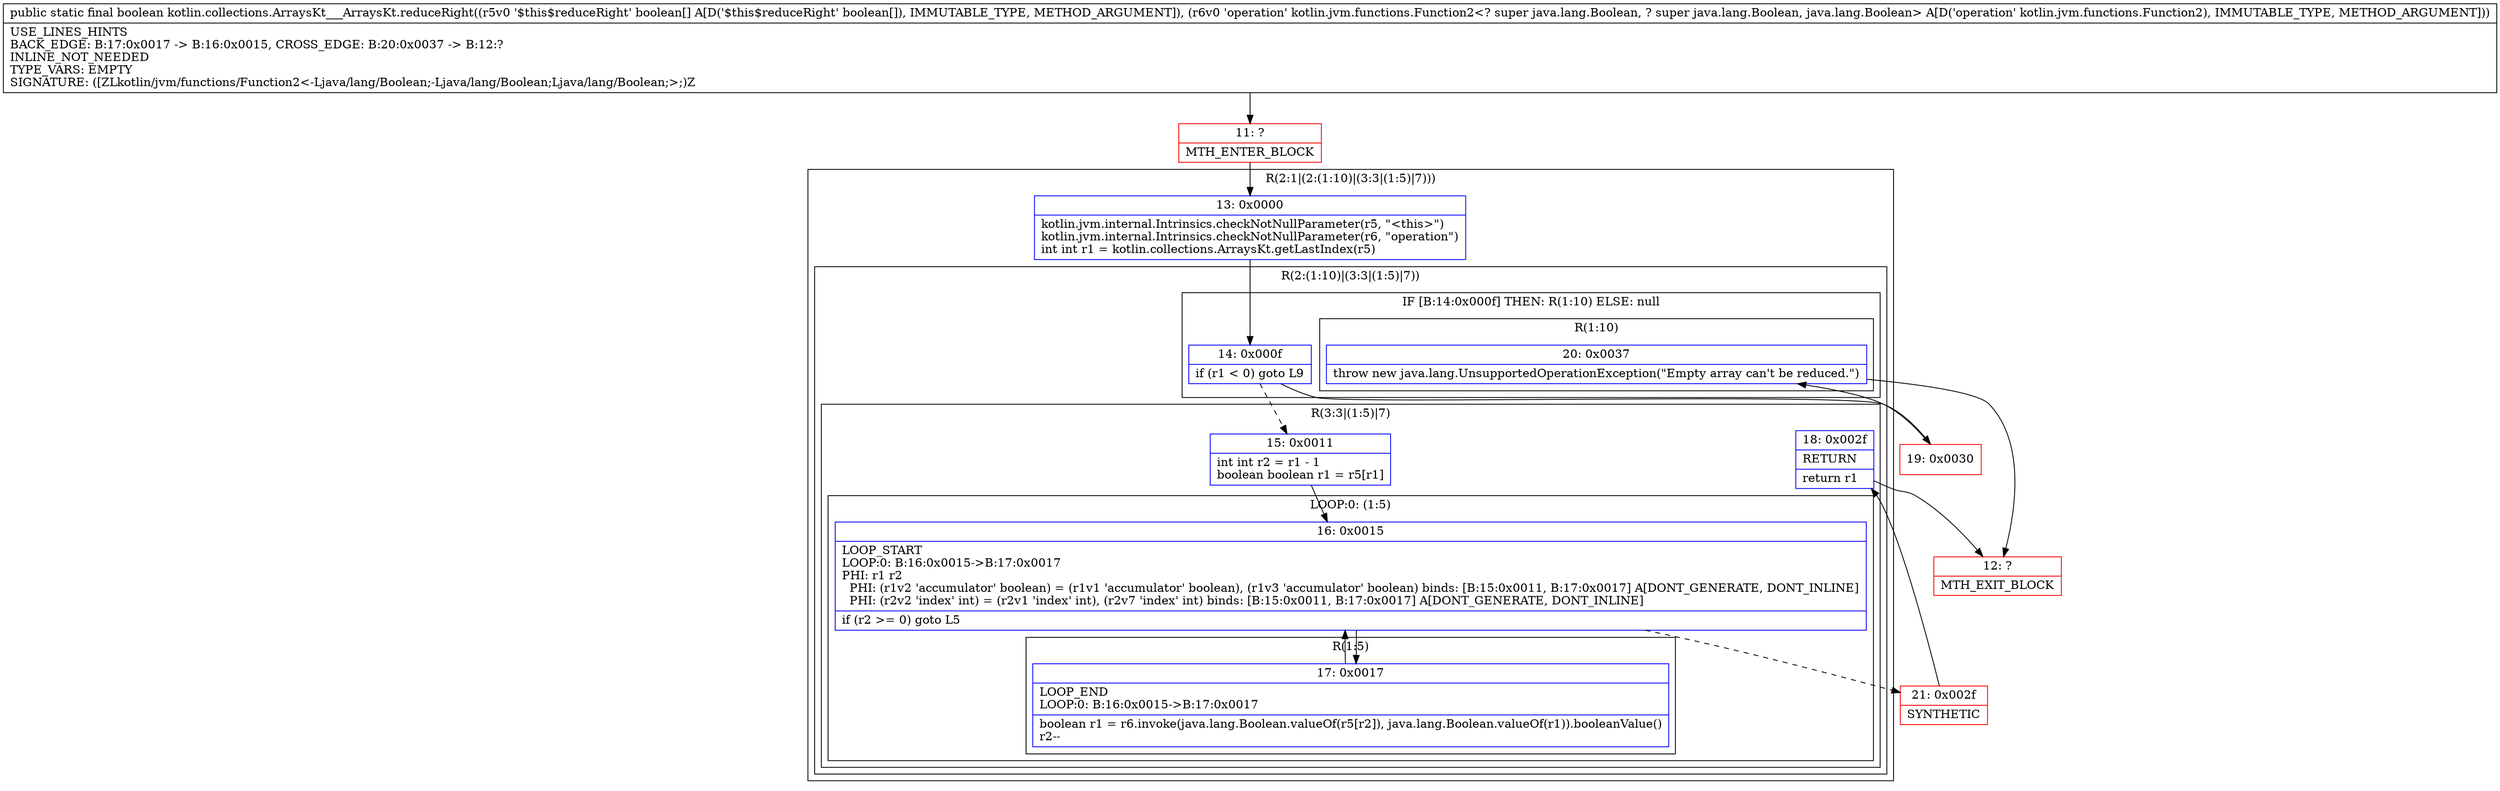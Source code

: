 digraph "CFG forkotlin.collections.ArraysKt___ArraysKt.reduceRight([ZLkotlin\/jvm\/functions\/Function2;)Z" {
subgraph cluster_Region_726554934 {
label = "R(2:1|(2:(1:10)|(3:3|(1:5)|7)))";
node [shape=record,color=blue];
Node_13 [shape=record,label="{13\:\ 0x0000|kotlin.jvm.internal.Intrinsics.checkNotNullParameter(r5, \"\<this\>\")\lkotlin.jvm.internal.Intrinsics.checkNotNullParameter(r6, \"operation\")\lint int r1 = kotlin.collections.ArraysKt.getLastIndex(r5)\l}"];
subgraph cluster_Region_811713136 {
label = "R(2:(1:10)|(3:3|(1:5)|7))";
node [shape=record,color=blue];
subgraph cluster_IfRegion_1564916975 {
label = "IF [B:14:0x000f] THEN: R(1:10) ELSE: null";
node [shape=record,color=blue];
Node_14 [shape=record,label="{14\:\ 0x000f|if (r1 \< 0) goto L9\l}"];
subgraph cluster_Region_2143553298 {
label = "R(1:10)";
node [shape=record,color=blue];
Node_20 [shape=record,label="{20\:\ 0x0037|throw new java.lang.UnsupportedOperationException(\"Empty array can't be reduced.\")\l}"];
}
}
subgraph cluster_Region_221760114 {
label = "R(3:3|(1:5)|7)";
node [shape=record,color=blue];
Node_15 [shape=record,label="{15\:\ 0x0011|int int r2 = r1 \- 1\lboolean boolean r1 = r5[r1]\l}"];
subgraph cluster_LoopRegion_2071180637 {
label = "LOOP:0: (1:5)";
node [shape=record,color=blue];
Node_16 [shape=record,label="{16\:\ 0x0015|LOOP_START\lLOOP:0: B:16:0x0015\-\>B:17:0x0017\lPHI: r1 r2 \l  PHI: (r1v2 'accumulator' boolean) = (r1v1 'accumulator' boolean), (r1v3 'accumulator' boolean) binds: [B:15:0x0011, B:17:0x0017] A[DONT_GENERATE, DONT_INLINE]\l  PHI: (r2v2 'index' int) = (r2v1 'index' int), (r2v7 'index' int) binds: [B:15:0x0011, B:17:0x0017] A[DONT_GENERATE, DONT_INLINE]\l|if (r2 \>= 0) goto L5\l}"];
subgraph cluster_Region_573428972 {
label = "R(1:5)";
node [shape=record,color=blue];
Node_17 [shape=record,label="{17\:\ 0x0017|LOOP_END\lLOOP:0: B:16:0x0015\-\>B:17:0x0017\l|boolean r1 = r6.invoke(java.lang.Boolean.valueOf(r5[r2]), java.lang.Boolean.valueOf(r1)).booleanValue()\lr2\-\-\l}"];
}
}
Node_18 [shape=record,label="{18\:\ 0x002f|RETURN\l|return r1\l}"];
}
}
}
Node_11 [shape=record,color=red,label="{11\:\ ?|MTH_ENTER_BLOCK\l}"];
Node_21 [shape=record,color=red,label="{21\:\ 0x002f|SYNTHETIC\l}"];
Node_12 [shape=record,color=red,label="{12\:\ ?|MTH_EXIT_BLOCK\l}"];
Node_19 [shape=record,color=red,label="{19\:\ 0x0030}"];
MethodNode[shape=record,label="{public static final boolean kotlin.collections.ArraysKt___ArraysKt.reduceRight((r5v0 '$this$reduceRight' boolean[] A[D('$this$reduceRight' boolean[]), IMMUTABLE_TYPE, METHOD_ARGUMENT]), (r6v0 'operation' kotlin.jvm.functions.Function2\<? super java.lang.Boolean, ? super java.lang.Boolean, java.lang.Boolean\> A[D('operation' kotlin.jvm.functions.Function2), IMMUTABLE_TYPE, METHOD_ARGUMENT]))  | USE_LINES_HINTS\lBACK_EDGE: B:17:0x0017 \-\> B:16:0x0015, CROSS_EDGE: B:20:0x0037 \-\> B:12:?\lINLINE_NOT_NEEDED\lTYPE_VARS: EMPTY\lSIGNATURE: ([ZLkotlin\/jvm\/functions\/Function2\<\-Ljava\/lang\/Boolean;\-Ljava\/lang\/Boolean;Ljava\/lang\/Boolean;\>;)Z\l}"];
MethodNode -> Node_11;Node_13 -> Node_14;
Node_14 -> Node_15[style=dashed];
Node_14 -> Node_19;
Node_20 -> Node_12;
Node_15 -> Node_16;
Node_16 -> Node_17;
Node_16 -> Node_21[style=dashed];
Node_17 -> Node_16;
Node_18 -> Node_12;
Node_11 -> Node_13;
Node_21 -> Node_18;
Node_19 -> Node_20;
}

